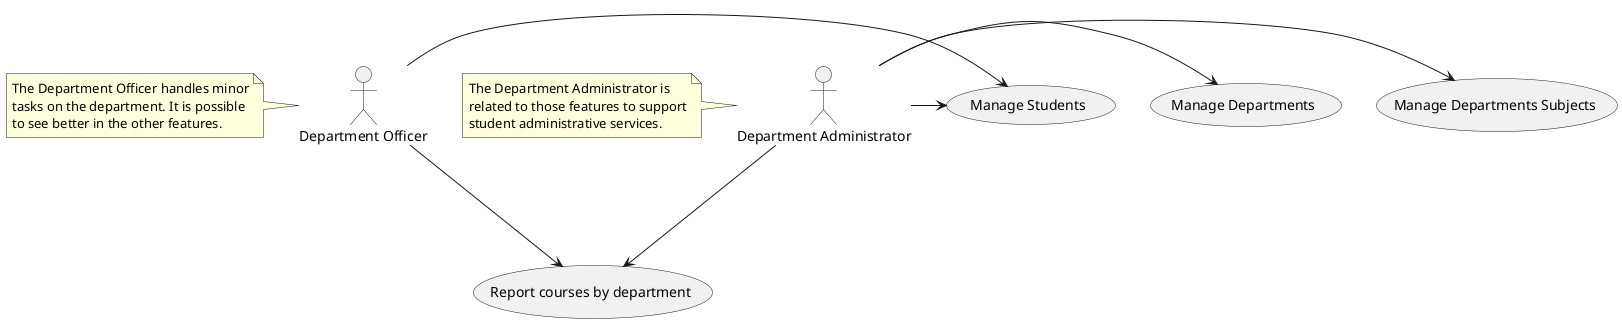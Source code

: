 @startuml
'https://plantuml.com/use-case-diagram

:Department Administrator: as Admin
:Department Officer: as Officer

Admin -> (Manage Departments Subjects)
Admin -> (Manage Departments)
Admin -> (Manage Students)
Officer -> (Manage Students)
Admin ---> (Report courses by department)
Officer ---> (Report courses by department)

note left of (Admin)
The Department Administrator is
related to those features to support
student administrative services.
end note

note left of (Officer)
The Department Officer handles minor
tasks on the department. It is possible
to see better in the other features.
end note

@enduml